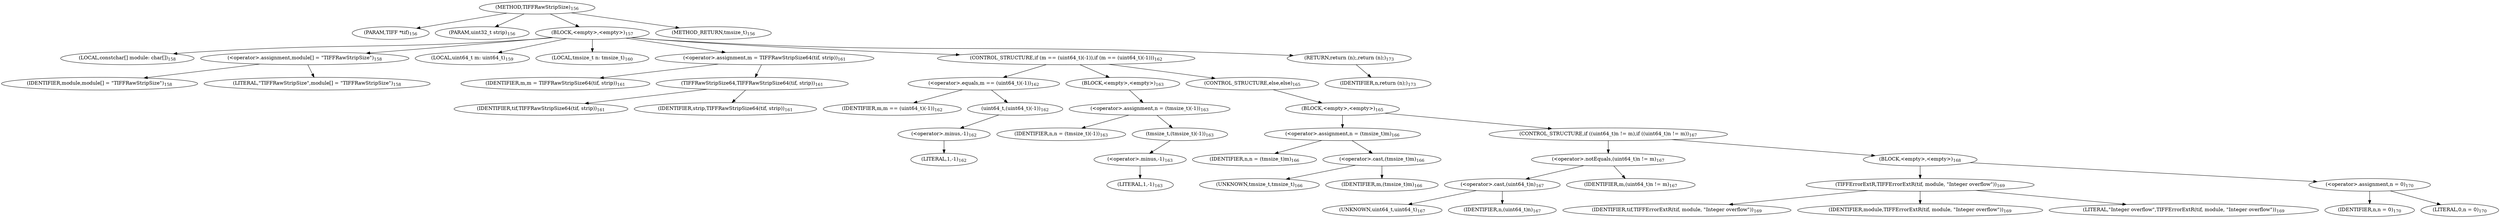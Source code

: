digraph "TIFFRawStripSize" {  
"11265" [label = <(METHOD,TIFFRawStripSize)<SUB>156</SUB>> ]
"11266" [label = <(PARAM,TIFF *tif)<SUB>156</SUB>> ]
"11267" [label = <(PARAM,uint32_t strip)<SUB>156</SUB>> ]
"11268" [label = <(BLOCK,&lt;empty&gt;,&lt;empty&gt;)<SUB>157</SUB>> ]
"11269" [label = <(LOCAL,constchar[] module: char[])<SUB>158</SUB>> ]
"11270" [label = <(&lt;operator&gt;.assignment,module[] = &quot;TIFFRawStripSize&quot;)<SUB>158</SUB>> ]
"11271" [label = <(IDENTIFIER,module,module[] = &quot;TIFFRawStripSize&quot;)<SUB>158</SUB>> ]
"11272" [label = <(LITERAL,&quot;TIFFRawStripSize&quot;,module[] = &quot;TIFFRawStripSize&quot;)<SUB>158</SUB>> ]
"11273" [label = <(LOCAL,uint64_t m: uint64_t)<SUB>159</SUB>> ]
"11274" [label = <(LOCAL,tmsize_t n: tmsize_t)<SUB>160</SUB>> ]
"11275" [label = <(&lt;operator&gt;.assignment,m = TIFFRawStripSize64(tif, strip))<SUB>161</SUB>> ]
"11276" [label = <(IDENTIFIER,m,m = TIFFRawStripSize64(tif, strip))<SUB>161</SUB>> ]
"11277" [label = <(TIFFRawStripSize64,TIFFRawStripSize64(tif, strip))<SUB>161</SUB>> ]
"11278" [label = <(IDENTIFIER,tif,TIFFRawStripSize64(tif, strip))<SUB>161</SUB>> ]
"11279" [label = <(IDENTIFIER,strip,TIFFRawStripSize64(tif, strip))<SUB>161</SUB>> ]
"11280" [label = <(CONTROL_STRUCTURE,if (m == (uint64_t)(-1)),if (m == (uint64_t)(-1)))<SUB>162</SUB>> ]
"11281" [label = <(&lt;operator&gt;.equals,m == (uint64_t)(-1))<SUB>162</SUB>> ]
"11282" [label = <(IDENTIFIER,m,m == (uint64_t)(-1))<SUB>162</SUB>> ]
"11283" [label = <(uint64_t,(uint64_t)(-1))<SUB>162</SUB>> ]
"11284" [label = <(&lt;operator&gt;.minus,-1)<SUB>162</SUB>> ]
"11285" [label = <(LITERAL,1,-1)<SUB>162</SUB>> ]
"11286" [label = <(BLOCK,&lt;empty&gt;,&lt;empty&gt;)<SUB>163</SUB>> ]
"11287" [label = <(&lt;operator&gt;.assignment,n = (tmsize_t)(-1))<SUB>163</SUB>> ]
"11288" [label = <(IDENTIFIER,n,n = (tmsize_t)(-1))<SUB>163</SUB>> ]
"11289" [label = <(tmsize_t,(tmsize_t)(-1))<SUB>163</SUB>> ]
"11290" [label = <(&lt;operator&gt;.minus,-1)<SUB>163</SUB>> ]
"11291" [label = <(LITERAL,1,-1)<SUB>163</SUB>> ]
"11292" [label = <(CONTROL_STRUCTURE,else,else)<SUB>165</SUB>> ]
"11293" [label = <(BLOCK,&lt;empty&gt;,&lt;empty&gt;)<SUB>165</SUB>> ]
"11294" [label = <(&lt;operator&gt;.assignment,n = (tmsize_t)m)<SUB>166</SUB>> ]
"11295" [label = <(IDENTIFIER,n,n = (tmsize_t)m)<SUB>166</SUB>> ]
"11296" [label = <(&lt;operator&gt;.cast,(tmsize_t)m)<SUB>166</SUB>> ]
"11297" [label = <(UNKNOWN,tmsize_t,tmsize_t)<SUB>166</SUB>> ]
"11298" [label = <(IDENTIFIER,m,(tmsize_t)m)<SUB>166</SUB>> ]
"11299" [label = <(CONTROL_STRUCTURE,if ((uint64_t)n != m),if ((uint64_t)n != m))<SUB>167</SUB>> ]
"11300" [label = <(&lt;operator&gt;.notEquals,(uint64_t)n != m)<SUB>167</SUB>> ]
"11301" [label = <(&lt;operator&gt;.cast,(uint64_t)n)<SUB>167</SUB>> ]
"11302" [label = <(UNKNOWN,uint64_t,uint64_t)<SUB>167</SUB>> ]
"11303" [label = <(IDENTIFIER,n,(uint64_t)n)<SUB>167</SUB>> ]
"11304" [label = <(IDENTIFIER,m,(uint64_t)n != m)<SUB>167</SUB>> ]
"11305" [label = <(BLOCK,&lt;empty&gt;,&lt;empty&gt;)<SUB>168</SUB>> ]
"11306" [label = <(TIFFErrorExtR,TIFFErrorExtR(tif, module, &quot;Integer overflow&quot;))<SUB>169</SUB>> ]
"11307" [label = <(IDENTIFIER,tif,TIFFErrorExtR(tif, module, &quot;Integer overflow&quot;))<SUB>169</SUB>> ]
"11308" [label = <(IDENTIFIER,module,TIFFErrorExtR(tif, module, &quot;Integer overflow&quot;))<SUB>169</SUB>> ]
"11309" [label = <(LITERAL,&quot;Integer overflow&quot;,TIFFErrorExtR(tif, module, &quot;Integer overflow&quot;))<SUB>169</SUB>> ]
"11310" [label = <(&lt;operator&gt;.assignment,n = 0)<SUB>170</SUB>> ]
"11311" [label = <(IDENTIFIER,n,n = 0)<SUB>170</SUB>> ]
"11312" [label = <(LITERAL,0,n = 0)<SUB>170</SUB>> ]
"11313" [label = <(RETURN,return (n);,return (n);)<SUB>173</SUB>> ]
"11314" [label = <(IDENTIFIER,n,return (n);)<SUB>173</SUB>> ]
"11315" [label = <(METHOD_RETURN,tmsize_t)<SUB>156</SUB>> ]
  "11265" -> "11266" 
  "11265" -> "11267" 
  "11265" -> "11268" 
  "11265" -> "11315" 
  "11268" -> "11269" 
  "11268" -> "11270" 
  "11268" -> "11273" 
  "11268" -> "11274" 
  "11268" -> "11275" 
  "11268" -> "11280" 
  "11268" -> "11313" 
  "11270" -> "11271" 
  "11270" -> "11272" 
  "11275" -> "11276" 
  "11275" -> "11277" 
  "11277" -> "11278" 
  "11277" -> "11279" 
  "11280" -> "11281" 
  "11280" -> "11286" 
  "11280" -> "11292" 
  "11281" -> "11282" 
  "11281" -> "11283" 
  "11283" -> "11284" 
  "11284" -> "11285" 
  "11286" -> "11287" 
  "11287" -> "11288" 
  "11287" -> "11289" 
  "11289" -> "11290" 
  "11290" -> "11291" 
  "11292" -> "11293" 
  "11293" -> "11294" 
  "11293" -> "11299" 
  "11294" -> "11295" 
  "11294" -> "11296" 
  "11296" -> "11297" 
  "11296" -> "11298" 
  "11299" -> "11300" 
  "11299" -> "11305" 
  "11300" -> "11301" 
  "11300" -> "11304" 
  "11301" -> "11302" 
  "11301" -> "11303" 
  "11305" -> "11306" 
  "11305" -> "11310" 
  "11306" -> "11307" 
  "11306" -> "11308" 
  "11306" -> "11309" 
  "11310" -> "11311" 
  "11310" -> "11312" 
  "11313" -> "11314" 
}
